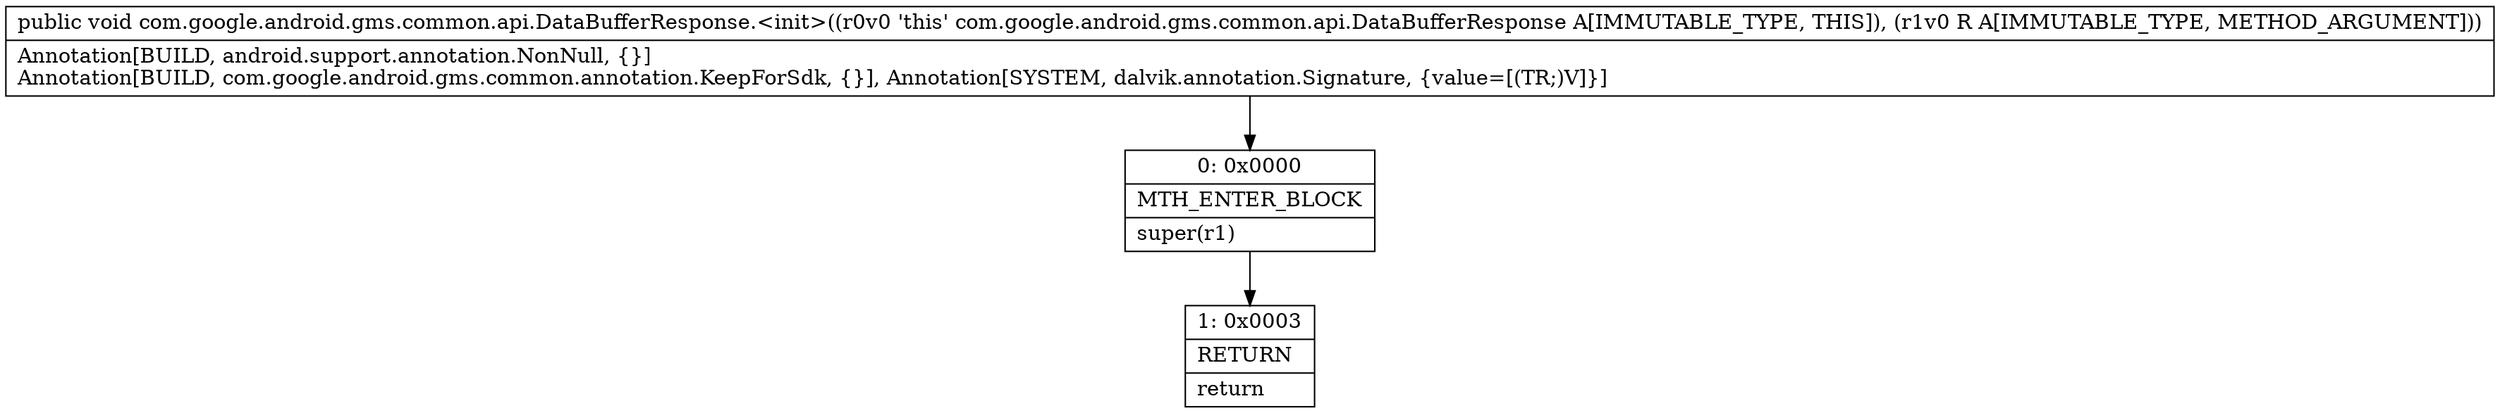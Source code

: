 digraph "CFG forcom.google.android.gms.common.api.DataBufferResponse.\<init\>(Lcom\/google\/android\/gms\/common\/data\/AbstractDataBuffer;)V" {
Node_0 [shape=record,label="{0\:\ 0x0000|MTH_ENTER_BLOCK\l|super(r1)\l}"];
Node_1 [shape=record,label="{1\:\ 0x0003|RETURN\l|return\l}"];
MethodNode[shape=record,label="{public void com.google.android.gms.common.api.DataBufferResponse.\<init\>((r0v0 'this' com.google.android.gms.common.api.DataBufferResponse A[IMMUTABLE_TYPE, THIS]), (r1v0 R A[IMMUTABLE_TYPE, METHOD_ARGUMENT]))  | Annotation[BUILD, android.support.annotation.NonNull, \{\}]\lAnnotation[BUILD, com.google.android.gms.common.annotation.KeepForSdk, \{\}], Annotation[SYSTEM, dalvik.annotation.Signature, \{value=[(TR;)V]\}]\l}"];
MethodNode -> Node_0;
Node_0 -> Node_1;
}

